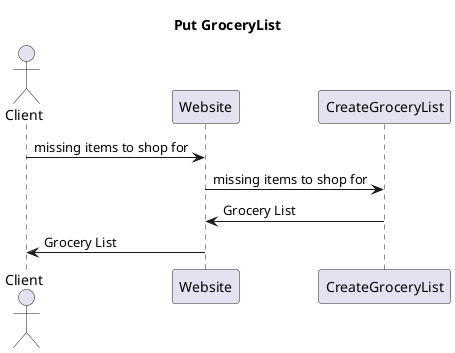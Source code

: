@startuml
title "Put GroceryList"

actor Client
participant Website
participant CreateGroceryList

Client -> Website : missing items to shop for
Website -> CreateGroceryList : missing items to shop for
CreateGroceryList -> Website : Grocery List
Website -> Client : Grocery List
@enduml